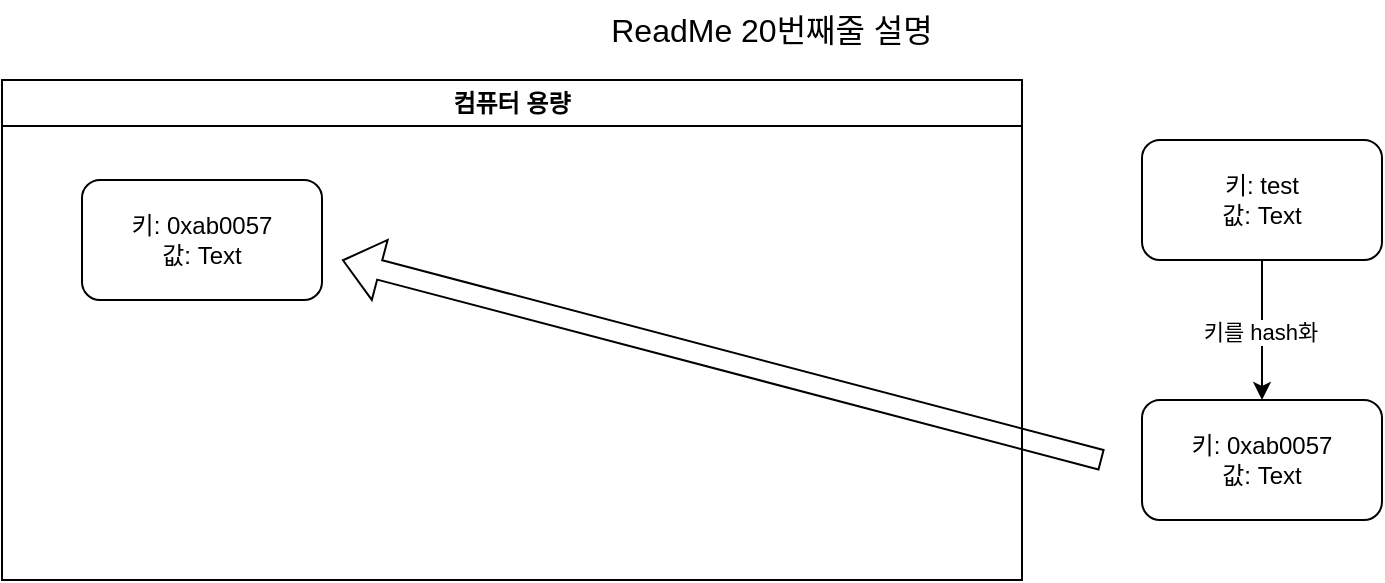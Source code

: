 <mxfile version="20.8.23" type="device"><diagram name="페이지-1" id="jHUv4gE5fJjXY2nNaCAi"><mxGraphModel dx="954" dy="623" grid="1" gridSize="10" guides="1" tooltips="1" connect="1" arrows="1" fold="1" page="1" pageScale="1" pageWidth="3300" pageHeight="4681" math="0" shadow="0"><root><mxCell id="0"/><mxCell id="1" parent="0"/><mxCell id="9UMQToR8v8KcY11XCJm5-2" value="컴퓨터 용량" style="swimlane;whiteSpace=wrap;html=1;" vertex="1" parent="1"><mxGeometry x="130" y="150" width="510" height="250" as="geometry"/></mxCell><mxCell id="9UMQToR8v8KcY11XCJm5-7" value="키: 0xab0057&lt;br&gt;값: Text" style="rounded=1;whiteSpace=wrap;html=1;" vertex="1" parent="9UMQToR8v8KcY11XCJm5-2"><mxGeometry x="40" y="50" width="120" height="60" as="geometry"/></mxCell><mxCell id="9UMQToR8v8KcY11XCJm5-5" value="" style="edgeStyle=orthogonalEdgeStyle;rounded=0;orthogonalLoop=1;jettySize=auto;html=1;" edge="1" parent="1" source="9UMQToR8v8KcY11XCJm5-3" target="9UMQToR8v8KcY11XCJm5-4"><mxGeometry relative="1" as="geometry"/></mxCell><mxCell id="9UMQToR8v8KcY11XCJm5-6" value="키를 hash화" style="edgeLabel;html=1;align=center;verticalAlign=middle;resizable=0;points=[];" vertex="1" connectable="0" parent="9UMQToR8v8KcY11XCJm5-5"><mxGeometry x="0.02" y="-1" relative="1" as="geometry"><mxPoint as="offset"/></mxGeometry></mxCell><mxCell id="9UMQToR8v8KcY11XCJm5-3" value="키: test&lt;br&gt;값: Text" style="rounded=1;whiteSpace=wrap;html=1;" vertex="1" parent="1"><mxGeometry x="700" y="180" width="120" height="60" as="geometry"/></mxCell><mxCell id="9UMQToR8v8KcY11XCJm5-4" value="키: 0xab0057&lt;br&gt;값: Text" style="rounded=1;whiteSpace=wrap;html=1;" vertex="1" parent="1"><mxGeometry x="700" y="310" width="120" height="60" as="geometry"/></mxCell><mxCell id="9UMQToR8v8KcY11XCJm5-8" value="" style="shape=flexArrow;endArrow=classic;html=1;rounded=0;" edge="1" parent="1"><mxGeometry width="50" height="50" relative="1" as="geometry"><mxPoint x="680" y="340" as="sourcePoint"/><mxPoint x="300" y="240" as="targetPoint"/></mxGeometry></mxCell><mxCell id="9UMQToR8v8KcY11XCJm5-9" value="ReadMe 20번째줄 설명" style="text;html=1;strokeColor=none;fillColor=none;align=center;verticalAlign=middle;whiteSpace=wrap;rounded=0;fontSize=16;" vertex="1" parent="1"><mxGeometry x="370" y="110" width="290" height="30" as="geometry"/></mxCell></root></mxGraphModel></diagram></mxfile>